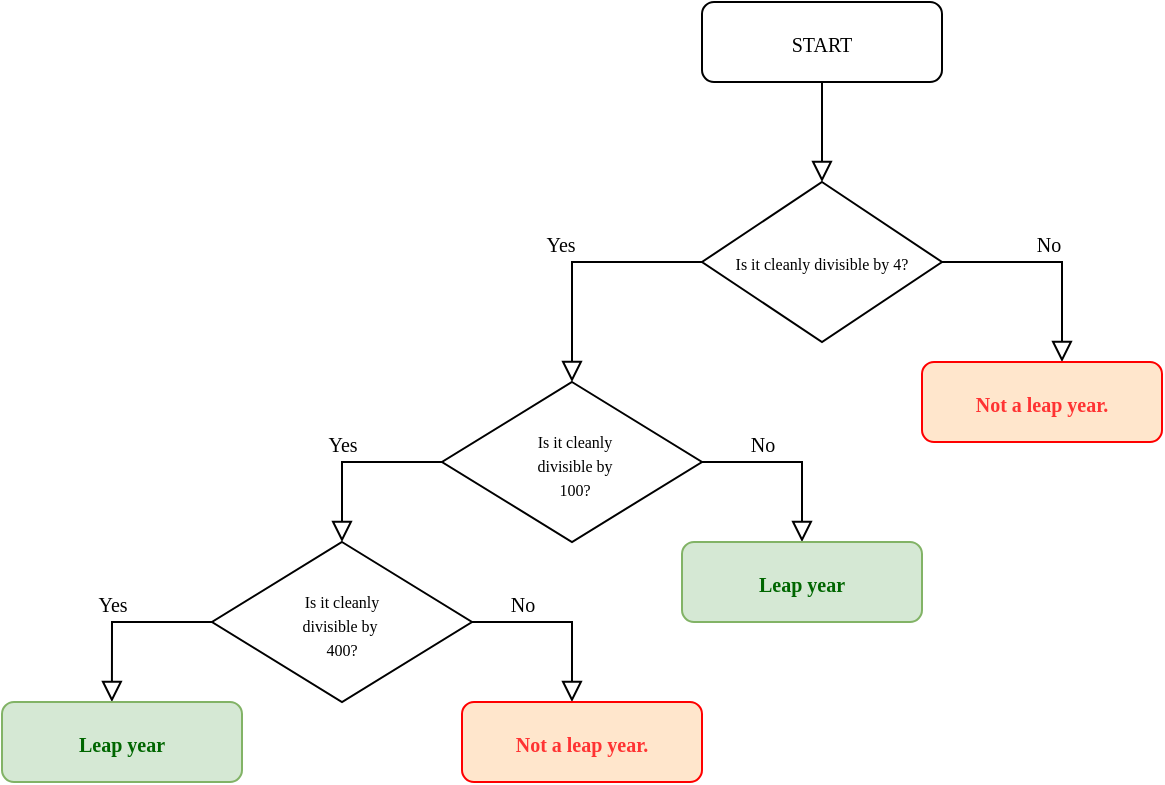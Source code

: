 <mxfile version="19.0.2" type="device"><diagram id="C5RBs43oDa-KdzZeNtuy" name="Page-1"><mxGraphModel dx="1038" dy="547" grid="1" gridSize="10" guides="1" tooltips="1" connect="1" arrows="1" fold="1" page="1" pageScale="1" pageWidth="827" pageHeight="1169" math="0" shadow="0"><root><mxCell id="WIyWlLk6GJQsqaUBKTNV-0"/><mxCell id="WIyWlLk6GJQsqaUBKTNV-1" parent="WIyWlLk6GJQsqaUBKTNV-0"/><mxCell id="WIyWlLk6GJQsqaUBKTNV-2" value="" style="rounded=0;html=1;jettySize=auto;orthogonalLoop=1;fontSize=10;endArrow=block;endFill=0;endSize=8;strokeWidth=1;shadow=0;labelBackgroundColor=none;edgeStyle=orthogonalEdgeStyle;fontFamily=Lucida Console;fontStyle=0;spacingTop=1;" parent="WIyWlLk6GJQsqaUBKTNV-1" source="WIyWlLk6GJQsqaUBKTNV-3" target="WIyWlLk6GJQsqaUBKTNV-6" edge="1"><mxGeometry relative="1" as="geometry"/></mxCell><mxCell id="WIyWlLk6GJQsqaUBKTNV-3" value="START" style="rounded=1;whiteSpace=wrap;html=1;fontSize=10;glass=0;strokeWidth=1;shadow=0;fontFamily=Lucida Console;fontStyle=0;labelBackgroundColor=none;spacingTop=1;" parent="WIyWlLk6GJQsqaUBKTNV-1" vertex="1"><mxGeometry x="410" y="80" width="120" height="40" as="geometry"/></mxCell><mxCell id="WIyWlLk6GJQsqaUBKTNV-4" value="" style="rounded=0;html=1;jettySize=auto;orthogonalLoop=1;fontSize=10;endArrow=block;endFill=0;endSize=8;strokeWidth=1;shadow=0;labelBackgroundColor=none;edgeStyle=orthogonalEdgeStyle;fontFamily=Lucida Console;fontStyle=0;spacingTop=1;" parent="WIyWlLk6GJQsqaUBKTNV-1" target="WIyWlLk6GJQsqaUBKTNV-10" edge="1"><mxGeometry y="20" relative="1" as="geometry"><mxPoint as="offset"/><mxPoint x="440" y="210" as="sourcePoint"/><Array as="points"><mxPoint x="345" y="210"/></Array></mxGeometry></mxCell><mxCell id="WIyWlLk6GJQsqaUBKTNV-5" value="" style="edgeStyle=orthogonalEdgeStyle;rounded=0;html=1;jettySize=auto;orthogonalLoop=1;fontSize=10;endArrow=block;endFill=0;endSize=8;strokeWidth=1;shadow=0;labelBackgroundColor=none;fontFamily=Lucida Console;fontStyle=0;spacingTop=1;" parent="WIyWlLk6GJQsqaUBKTNV-1" source="WIyWlLk6GJQsqaUBKTNV-6" target="WIyWlLk6GJQsqaUBKTNV-7" edge="1"><mxGeometry y="10" relative="1" as="geometry"><mxPoint as="offset"/><Array as="points"><mxPoint x="590" y="210"/></Array></mxGeometry></mxCell><mxCell id="WIyWlLk6GJQsqaUBKTNV-6" value="Is it cleanly divisible by 4?" style="rhombus;whiteSpace=wrap;html=1;shadow=0;fontFamily=Lucida Console;fontSize=8;align=center;strokeWidth=1;spacing=6;spacingTop=1;fontStyle=0;labelBackgroundColor=none;" parent="WIyWlLk6GJQsqaUBKTNV-1" vertex="1"><mxGeometry x="410" y="170" width="120" height="80" as="geometry"/></mxCell><mxCell id="WIyWlLk6GJQsqaUBKTNV-7" value="Not a leap year." style="rounded=1;whiteSpace=wrap;html=1;fontSize=10;glass=0;strokeWidth=1;shadow=0;fontFamily=Lucida Console;fontStyle=1;labelBackgroundColor=none;spacingTop=1;fillColor=#ffe6cc;strokeColor=#FF0000;fontColor=#FF3333;" parent="WIyWlLk6GJQsqaUBKTNV-1" vertex="1"><mxGeometry x="520" y="260" width="120" height="40" as="geometry"/></mxCell><mxCell id="WIyWlLk6GJQsqaUBKTNV-9" value="" style="edgeStyle=orthogonalEdgeStyle;rounded=0;html=1;jettySize=auto;orthogonalLoop=1;fontSize=10;endArrow=block;endFill=0;endSize=8;strokeWidth=1;shadow=0;labelBackgroundColor=none;fontFamily=Lucida Console;fontStyle=0;spacingTop=1;" parent="WIyWlLk6GJQsqaUBKTNV-1" source="WIyWlLk6GJQsqaUBKTNV-10" edge="1"><mxGeometry x="-0.111" y="10" relative="1" as="geometry"><mxPoint as="offset"/><mxPoint x="230" y="350" as="targetPoint"/><Array as="points"><mxPoint x="230" y="310"/></Array></mxGeometry></mxCell><mxCell id="WIyWlLk6GJQsqaUBKTNV-10" value="&lt;font style=&quot;font-size: 8px;&quot;&gt;Is it cleanly &lt;br&gt;divisible by &lt;br&gt;100?&lt;/font&gt;" style="rhombus;whiteSpace=wrap;html=1;shadow=0;fontFamily=Lucida Console;fontSize=10;align=center;strokeWidth=1;spacing=6;spacingTop=2;fontStyle=0;labelBackgroundColor=none;spacingLeft=3;" parent="WIyWlLk6GJQsqaUBKTNV-1" vertex="1"><mxGeometry x="280" y="270" width="130" height="80" as="geometry"/></mxCell><mxCell id="cvv1Qs3MXeFwN3BkqMVD-2" value="Yes" style="text;html=1;align=center;verticalAlign=middle;resizable=0;points=[];autosize=1;strokeColor=none;fillColor=none;fontFamily=Lucida Console;fontStyle=0;fontSize=10;labelBackgroundColor=none;spacingTop=1;" vertex="1" parent="WIyWlLk6GJQsqaUBKTNV-1"><mxGeometry x="215" y="290" width="30" height="20" as="geometry"/></mxCell><mxCell id="cvv1Qs3MXeFwN3BkqMVD-3" value="" style="edgeStyle=orthogonalEdgeStyle;rounded=0;html=1;jettySize=auto;orthogonalLoop=1;fontSize=10;endArrow=block;endFill=0;endSize=8;strokeWidth=1;shadow=0;labelBackgroundColor=none;fontFamily=Lucida Console;fontStyle=0;spacingTop=1;" edge="1" parent="WIyWlLk6GJQsqaUBKTNV-1"><mxGeometry x="-0.111" y="10" relative="1" as="geometry"><mxPoint as="offset"/><mxPoint x="410.0" y="310" as="sourcePoint"/><mxPoint x="460.0" y="350" as="targetPoint"/><Array as="points"><mxPoint x="460" y="310"/></Array></mxGeometry></mxCell><mxCell id="cvv1Qs3MXeFwN3BkqMVD-4" value="No" style="text;html=1;align=center;verticalAlign=middle;resizable=0;points=[];autosize=1;strokeColor=none;fillColor=none;fontFamily=Lucida Console;fontStyle=0;fontSize=10;labelBackgroundColor=none;spacingTop=1;" vertex="1" parent="WIyWlLk6GJQsqaUBKTNV-1"><mxGeometry x="425" y="290" width="30" height="20" as="geometry"/></mxCell><mxCell id="cvv1Qs3MXeFwN3BkqMVD-7" value="" style="edgeStyle=orthogonalEdgeStyle;rounded=0;html=1;jettySize=auto;orthogonalLoop=1;fontSize=10;endArrow=block;endFill=0;endSize=8;strokeWidth=1;shadow=0;labelBackgroundColor=none;fontFamily=Lucida Console;fontStyle=0;spacingTop=1;" edge="1" parent="WIyWlLk6GJQsqaUBKTNV-1"><mxGeometry x="-0.111" y="10" relative="1" as="geometry"><mxPoint as="offset"/><mxPoint x="294.99" y="390" as="sourcePoint"/><mxPoint x="344.99" y="430" as="targetPoint"/><Array as="points"><mxPoint x="344.99" y="390"/></Array></mxGeometry></mxCell><mxCell id="cvv1Qs3MXeFwN3BkqMVD-8" value="No" style="text;html=1;align=center;verticalAlign=middle;resizable=0;points=[];autosize=1;strokeColor=none;fillColor=none;fontFamily=Lucida Console;fontStyle=0;fontSize=10;labelBackgroundColor=none;spacingTop=1;" vertex="1" parent="WIyWlLk6GJQsqaUBKTNV-1"><mxGeometry x="305" y="370" width="30" height="20" as="geometry"/></mxCell><mxCell id="cvv1Qs3MXeFwN3BkqMVD-9" value="&lt;font style=&quot;font-size: 8px;&quot;&gt;Is it cleanly &lt;br&gt;divisible by&amp;nbsp;&lt;br&gt;400?&lt;/font&gt;" style="rhombus;whiteSpace=wrap;html=1;shadow=0;fontFamily=Lucida Console;fontSize=10;align=center;strokeWidth=1;spacing=6;spacingTop=1;fontStyle=0;labelBackgroundColor=none;" vertex="1" parent="WIyWlLk6GJQsqaUBKTNV-1"><mxGeometry x="165" y="350" width="130" height="80" as="geometry"/></mxCell><mxCell id="cvv1Qs3MXeFwN3BkqMVD-10" value="" style="edgeStyle=orthogonalEdgeStyle;rounded=0;html=1;jettySize=auto;orthogonalLoop=1;fontSize=10;endArrow=block;endFill=0;endSize=8;strokeWidth=1;shadow=0;labelBackgroundColor=none;fontFamily=Lucida Console;fontStyle=0;spacingTop=1;" edge="1" parent="WIyWlLk6GJQsqaUBKTNV-1"><mxGeometry x="-0.111" y="10" relative="1" as="geometry"><mxPoint as="offset"/><mxPoint x="164.996" y="390.029" as="sourcePoint"/><mxPoint x="114.95" y="430" as="targetPoint"/><Array as="points"><mxPoint x="114.95" y="390"/></Array></mxGeometry></mxCell><mxCell id="cvv1Qs3MXeFwN3BkqMVD-11" value="Yes" style="text;html=1;align=center;verticalAlign=middle;resizable=0;points=[];autosize=1;strokeColor=none;fillColor=none;fontFamily=Lucida Console;fontStyle=0;fontSize=10;labelBackgroundColor=none;spacingTop=1;" vertex="1" parent="WIyWlLk6GJQsqaUBKTNV-1"><mxGeometry x="99.95" y="370" width="30" height="20" as="geometry"/></mxCell><mxCell id="cvv1Qs3MXeFwN3BkqMVD-12" value="Leap year" style="rounded=1;whiteSpace=wrap;html=1;fontSize=10;glass=0;strokeWidth=1;shadow=0;fontFamily=Lucida Console;fontStyle=1;labelBackgroundColor=none;spacingTop=1;fillColor=#d5e8d4;strokeColor=#82b366;fontColor=#006600;" vertex="1" parent="WIyWlLk6GJQsqaUBKTNV-1"><mxGeometry x="60" y="430" width="120" height="40" as="geometry"/></mxCell><mxCell id="cvv1Qs3MXeFwN3BkqMVD-13" value="Not a leap year." style="rounded=1;whiteSpace=wrap;html=1;fontSize=10;glass=0;strokeWidth=1;shadow=0;fontFamily=Lucida Console;fontStyle=1;labelBackgroundColor=none;spacingTop=1;fillColor=#ffe6cc;strokeColor=#FF0000;fontColor=#FF3333;" vertex="1" parent="WIyWlLk6GJQsqaUBKTNV-1"><mxGeometry x="290" y="430" width="120" height="40" as="geometry"/></mxCell><mxCell id="cvv1Qs3MXeFwN3BkqMVD-14" value="Leap year" style="rounded=1;whiteSpace=wrap;html=1;fontSize=10;glass=0;strokeWidth=1;shadow=0;fontFamily=Lucida Console;fontStyle=1;labelBackgroundColor=none;spacingTop=1;fillColor=#d5e8d4;strokeColor=#82b366;fontColor=#006600;" vertex="1" parent="WIyWlLk6GJQsqaUBKTNV-1"><mxGeometry x="400" y="350" width="120" height="40" as="geometry"/></mxCell><mxCell id="cvv1Qs3MXeFwN3BkqMVD-15" value="Yes" style="text;html=1;align=center;verticalAlign=middle;resizable=0;points=[];autosize=1;strokeColor=none;fillColor=none;fontFamily=Lucida Console;fontStyle=0;fontSize=10;labelBackgroundColor=none;spacingTop=1;" vertex="1" parent="WIyWlLk6GJQsqaUBKTNV-1"><mxGeometry x="324" y="190" width="30" height="20" as="geometry"/></mxCell><mxCell id="cvv1Qs3MXeFwN3BkqMVD-16" value="No" style="text;html=1;align=center;verticalAlign=middle;resizable=0;points=[];autosize=1;strokeColor=none;fillColor=none;fontFamily=Lucida Console;fontStyle=0;fontSize=10;labelBackgroundColor=none;spacingTop=1;" vertex="1" parent="WIyWlLk6GJQsqaUBKTNV-1"><mxGeometry x="568" y="190" width="30" height="20" as="geometry"/></mxCell></root></mxGraphModel></diagram></mxfile>